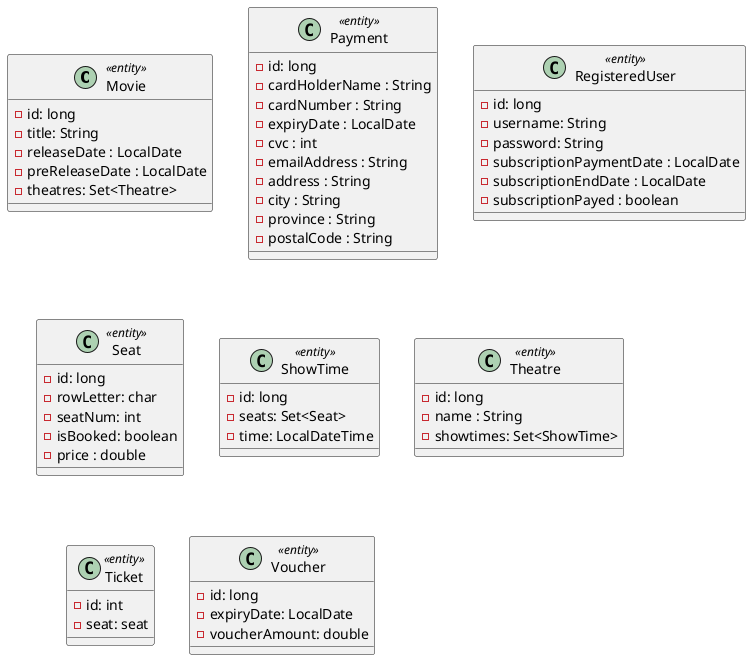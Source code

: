 @startuml ModelPackage

class Movie <<entity>>{
    - id: long
    - title: String
    - releaseDate : LocalDate
    - preReleaseDate : LocalDate
    - theatres: Set<Theatre>
}

class Payment <<entity>>{
    - id: long
    - cardHolderName : String
    - cardNumber : String
    - expiryDate : LocalDate
    - cvc : int
    - emailAddress : String
    - address : String
    - city : String
    - province : String
    - postalCode : String
}

class RegisteredUser <<entity>>{
    - id: long
    - username: String
    - password: String
    - subscriptionPaymentDate : LocalDate
    - subscriptionEndDate : LocalDate
    - subscriptionPayed : boolean
}

class Seat <<entity>>{
    - id: long
    - rowLetter: char
    - seatNum: int
    - isBooked: boolean
    - price : double
}

class ShowTime <<entity>>{
    - id: long
    - seats: Set<Seat>
    - time: LocalDateTime
}

class Theatre <<entity>>{
    - id: long
    - name : String
    - showtimes: Set<ShowTime>
}

class Ticket <<entity>>{
    - id: int
    - seat: seat
}

class Voucher <<entity>>{
    - id: long
    - expiryDate: LocalDate
    - voucherAmount: double
}



@enduml
